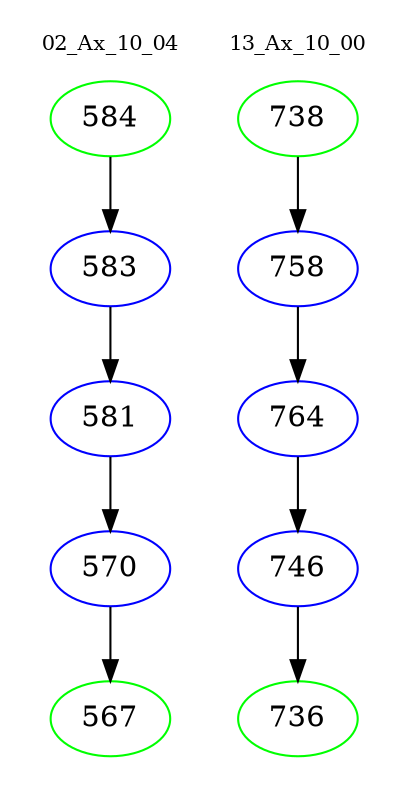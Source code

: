 digraph{
subgraph cluster_0 {
color = white
label = "02_Ax_10_04";
fontsize=10;
T0_584 [label="584", color="green"]
T0_584 -> T0_583 [color="black"]
T0_583 [label="583", color="blue"]
T0_583 -> T0_581 [color="black"]
T0_581 [label="581", color="blue"]
T0_581 -> T0_570 [color="black"]
T0_570 [label="570", color="blue"]
T0_570 -> T0_567 [color="black"]
T0_567 [label="567", color="green"]
}
subgraph cluster_1 {
color = white
label = "13_Ax_10_00";
fontsize=10;
T1_738 [label="738", color="green"]
T1_738 -> T1_758 [color="black"]
T1_758 [label="758", color="blue"]
T1_758 -> T1_764 [color="black"]
T1_764 [label="764", color="blue"]
T1_764 -> T1_746 [color="black"]
T1_746 [label="746", color="blue"]
T1_746 -> T1_736 [color="black"]
T1_736 [label="736", color="green"]
}
}
